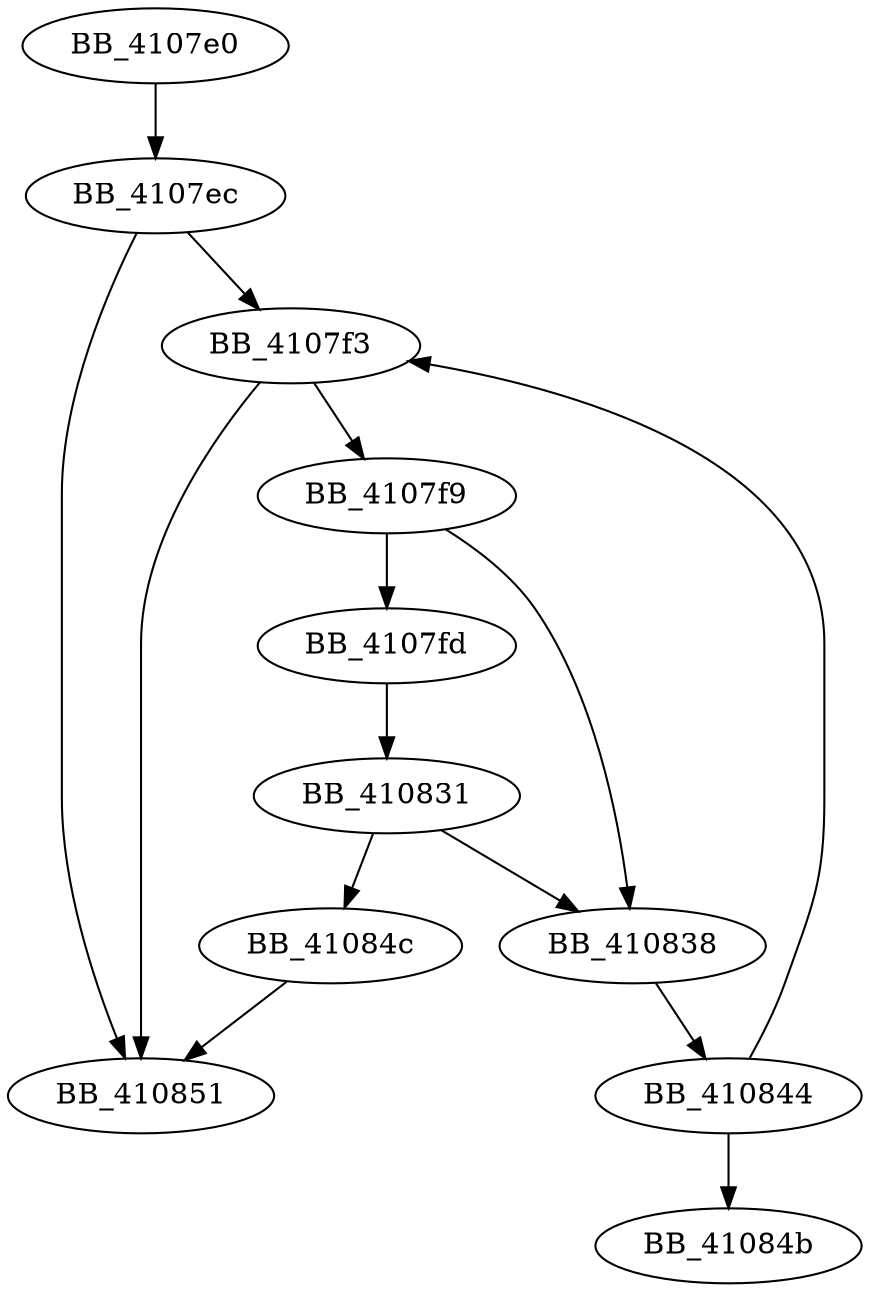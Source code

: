 DiGraph sub_4107E0{
BB_4107e0->BB_4107ec
BB_4107ec->BB_4107f3
BB_4107ec->BB_410851
BB_4107f3->BB_4107f9
BB_4107f3->BB_410851
BB_4107f9->BB_4107fd
BB_4107f9->BB_410838
BB_4107fd->BB_410831
BB_410831->BB_410838
BB_410831->BB_41084c
BB_410838->BB_410844
BB_410844->BB_4107f3
BB_410844->BB_41084b
BB_41084c->BB_410851
}
